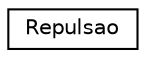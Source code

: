 digraph "Graphical Class Hierarchy"
{
  edge [fontname="Helvetica",fontsize="10",labelfontname="Helvetica",labelfontsize="10"];
  node [fontname="Helvetica",fontsize="10",shape=record];
  rankdir="LR";
  Node0 [label="Repulsao",height=0.2,width=0.4,color="black", fillcolor="white", style="filled",URL="$classRepulsao.html"];
}
